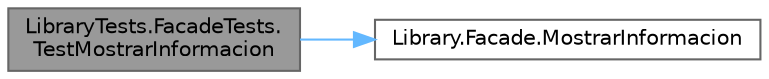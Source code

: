 digraph "LibraryTests.FacadeTests.TestMostrarInformacion"
{
 // INTERACTIVE_SVG=YES
 // LATEX_PDF_SIZE
  bgcolor="transparent";
  edge [fontname=Helvetica,fontsize=10,labelfontname=Helvetica,labelfontsize=10];
  node [fontname=Helvetica,fontsize=10,shape=box,height=0.2,width=0.4];
  rankdir="LR";
  Node1 [id="Node000001",label="LibraryTests.FacadeTests.\lTestMostrarInformacion",height=0.2,width=0.4,color="gray40", fillcolor="grey60", style="filled", fontcolor="black",tooltip="Este test comprueba que se pueda obtener la información de un jugador."];
  Node1 -> Node2 [id="edge1_Node000001_Node000002",color="steelblue1",style="solid",tooltip=" "];
  Node2 [id="Node000002",label="Library.Facade.MostrarInformacion",height=0.2,width=0.4,color="grey40", fillcolor="white", style="filled",URL="$classLibrary_1_1Facade.html#a5ef9e8570450b04b4d8bab96c1c829fe",tooltip="Muestra la información de un entrenador."];
}
